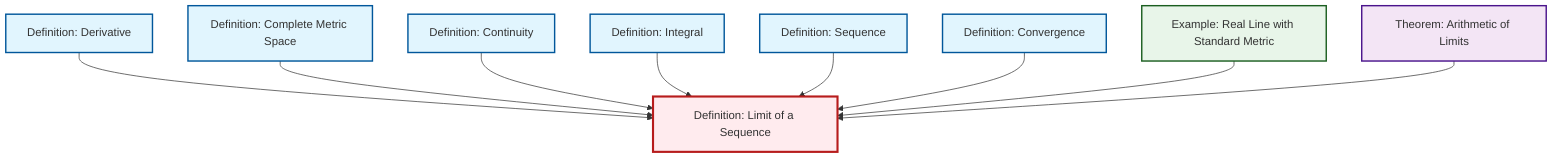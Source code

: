 graph TD
    classDef definition fill:#e1f5fe,stroke:#01579b,stroke-width:2px
    classDef theorem fill:#f3e5f5,stroke:#4a148c,stroke-width:2px
    classDef axiom fill:#fff3e0,stroke:#e65100,stroke-width:2px
    classDef example fill:#e8f5e9,stroke:#1b5e20,stroke-width:2px
    classDef current fill:#ffebee,stroke:#b71c1c,stroke-width:3px
    def-integral["Definition: Integral"]:::definition
    def-convergence["Definition: Convergence"]:::definition
    def-continuity["Definition: Continuity"]:::definition
    def-complete-metric-space["Definition: Complete Metric Space"]:::definition
    thm-limit-arithmetic["Theorem: Arithmetic of Limits"]:::theorem
    def-sequence["Definition: Sequence"]:::definition
    def-limit["Definition: Limit of a Sequence"]:::definition
    def-derivative["Definition: Derivative"]:::definition
    ex-real-line-metric["Example: Real Line with Standard Metric"]:::example
    def-derivative --> def-limit
    def-complete-metric-space --> def-limit
    def-continuity --> def-limit
    def-integral --> def-limit
    def-sequence --> def-limit
    def-convergence --> def-limit
    ex-real-line-metric --> def-limit
    thm-limit-arithmetic --> def-limit
    class def-limit current